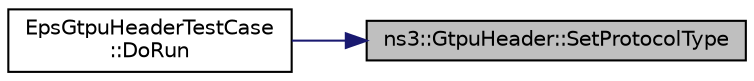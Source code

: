 digraph "ns3::GtpuHeader::SetProtocolType"
{
 // LATEX_PDF_SIZE
  edge [fontname="Helvetica",fontsize="10",labelfontname="Helvetica",labelfontsize="10"];
  node [fontname="Helvetica",fontsize="10",shape=record];
  rankdir="RL";
  Node1 [label="ns3::GtpuHeader::SetProtocolType",height=0.2,width=0.4,color="black", fillcolor="grey75", style="filled", fontcolor="black",tooltip="Set protocol type function."];
  Node1 -> Node2 [dir="back",color="midnightblue",fontsize="10",style="solid",fontname="Helvetica"];
  Node2 [label="EpsGtpuHeaderTestCase\l::DoRun",height=0.2,width=0.4,color="black", fillcolor="white", style="filled",URL="$class_eps_gtpu_header_test_case.html#a49e06b747dc8a930183a544e2050034e",tooltip="Implementation to actually run this TestCase."];
}
